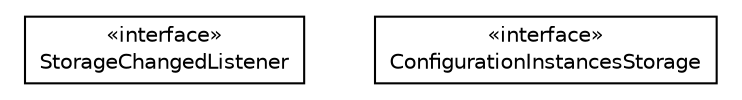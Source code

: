 #!/usr/local/bin/dot
#
# Class diagram 
# Generated by UMLGraph version R5_6-24-gf6e263 (http://www.umlgraph.org/)
#

digraph G {
	edge [fontname="Helvetica",fontsize=10,labelfontname="Helvetica",labelfontsize=10];
	node [fontname="Helvetica",fontsize=10,shape=plaintext];
	nodesep=0.25;
	ranksep=0.5;
	// org.universAAL.tools.ucc.configuration.storage.interfaces.StorageChangedListener
	c1485171 [label=<<table title="org.universAAL.tools.ucc.configuration.storage.interfaces.StorageChangedListener" border="0" cellborder="1" cellspacing="0" cellpadding="2" port="p" href="./StorageChangedListener.html">
		<tr><td><table border="0" cellspacing="0" cellpadding="1">
<tr><td align="center" balign="center"> &#171;interface&#187; </td></tr>
<tr><td align="center" balign="center"> StorageChangedListener </td></tr>
		</table></td></tr>
		</table>>, URL="./StorageChangedListener.html", fontname="Helvetica", fontcolor="black", fontsize=10.0];
	// org.universAAL.tools.ucc.configuration.storage.interfaces.ConfigurationInstancesStorage
	c1485172 [label=<<table title="org.universAAL.tools.ucc.configuration.storage.interfaces.ConfigurationInstancesStorage" border="0" cellborder="1" cellspacing="0" cellpadding="2" port="p" href="./ConfigurationInstancesStorage.html">
		<tr><td><table border="0" cellspacing="0" cellpadding="1">
<tr><td align="center" balign="center"> &#171;interface&#187; </td></tr>
<tr><td align="center" balign="center"> ConfigurationInstancesStorage </td></tr>
		</table></td></tr>
		</table>>, URL="./ConfigurationInstancesStorage.html", fontname="Helvetica", fontcolor="black", fontsize=10.0];
}

